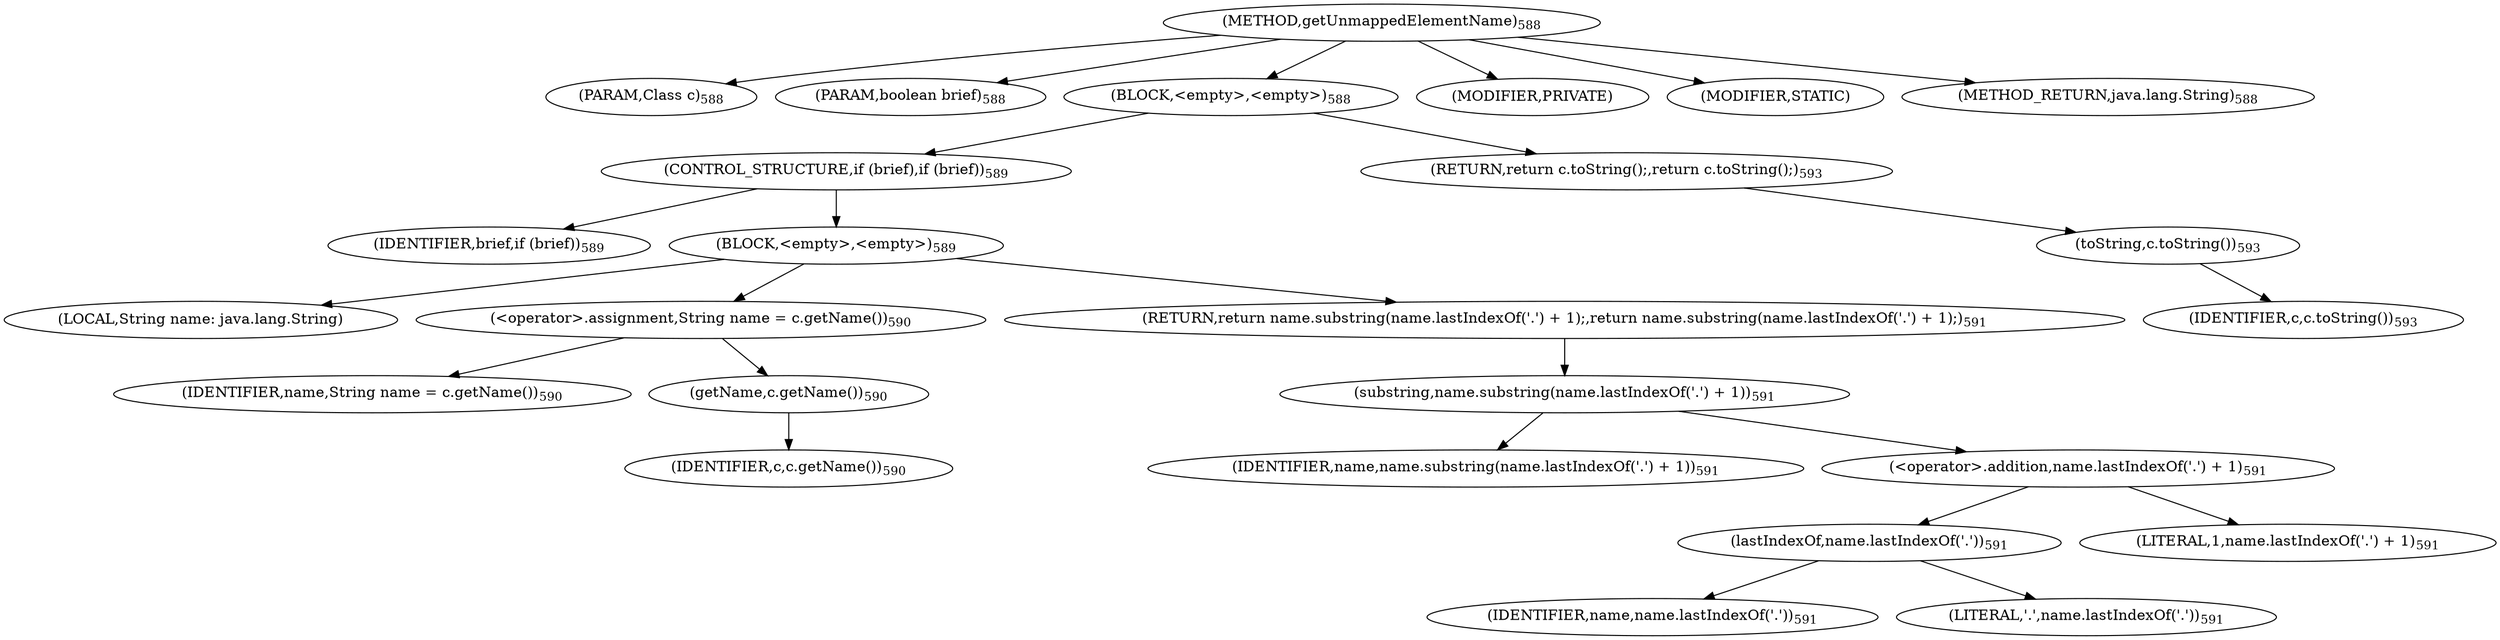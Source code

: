 digraph "getUnmappedElementName" {  
"1139" [label = <(METHOD,getUnmappedElementName)<SUB>588</SUB>> ]
"1140" [label = <(PARAM,Class c)<SUB>588</SUB>> ]
"1141" [label = <(PARAM,boolean brief)<SUB>588</SUB>> ]
"1142" [label = <(BLOCK,&lt;empty&gt;,&lt;empty&gt;)<SUB>588</SUB>> ]
"1143" [label = <(CONTROL_STRUCTURE,if (brief),if (brief))<SUB>589</SUB>> ]
"1144" [label = <(IDENTIFIER,brief,if (brief))<SUB>589</SUB>> ]
"1145" [label = <(BLOCK,&lt;empty&gt;,&lt;empty&gt;)<SUB>589</SUB>> ]
"1146" [label = <(LOCAL,String name: java.lang.String)> ]
"1147" [label = <(&lt;operator&gt;.assignment,String name = c.getName())<SUB>590</SUB>> ]
"1148" [label = <(IDENTIFIER,name,String name = c.getName())<SUB>590</SUB>> ]
"1149" [label = <(getName,c.getName())<SUB>590</SUB>> ]
"1150" [label = <(IDENTIFIER,c,c.getName())<SUB>590</SUB>> ]
"1151" [label = <(RETURN,return name.substring(name.lastIndexOf('.') + 1);,return name.substring(name.lastIndexOf('.') + 1);)<SUB>591</SUB>> ]
"1152" [label = <(substring,name.substring(name.lastIndexOf('.') + 1))<SUB>591</SUB>> ]
"1153" [label = <(IDENTIFIER,name,name.substring(name.lastIndexOf('.') + 1))<SUB>591</SUB>> ]
"1154" [label = <(&lt;operator&gt;.addition,name.lastIndexOf('.') + 1)<SUB>591</SUB>> ]
"1155" [label = <(lastIndexOf,name.lastIndexOf('.'))<SUB>591</SUB>> ]
"1156" [label = <(IDENTIFIER,name,name.lastIndexOf('.'))<SUB>591</SUB>> ]
"1157" [label = <(LITERAL,'.',name.lastIndexOf('.'))<SUB>591</SUB>> ]
"1158" [label = <(LITERAL,1,name.lastIndexOf('.') + 1)<SUB>591</SUB>> ]
"1159" [label = <(RETURN,return c.toString();,return c.toString();)<SUB>593</SUB>> ]
"1160" [label = <(toString,c.toString())<SUB>593</SUB>> ]
"1161" [label = <(IDENTIFIER,c,c.toString())<SUB>593</SUB>> ]
"1162" [label = <(MODIFIER,PRIVATE)> ]
"1163" [label = <(MODIFIER,STATIC)> ]
"1164" [label = <(METHOD_RETURN,java.lang.String)<SUB>588</SUB>> ]
  "1139" -> "1140" 
  "1139" -> "1141" 
  "1139" -> "1142" 
  "1139" -> "1162" 
  "1139" -> "1163" 
  "1139" -> "1164" 
  "1142" -> "1143" 
  "1142" -> "1159" 
  "1143" -> "1144" 
  "1143" -> "1145" 
  "1145" -> "1146" 
  "1145" -> "1147" 
  "1145" -> "1151" 
  "1147" -> "1148" 
  "1147" -> "1149" 
  "1149" -> "1150" 
  "1151" -> "1152" 
  "1152" -> "1153" 
  "1152" -> "1154" 
  "1154" -> "1155" 
  "1154" -> "1158" 
  "1155" -> "1156" 
  "1155" -> "1157" 
  "1159" -> "1160" 
  "1160" -> "1161" 
}
